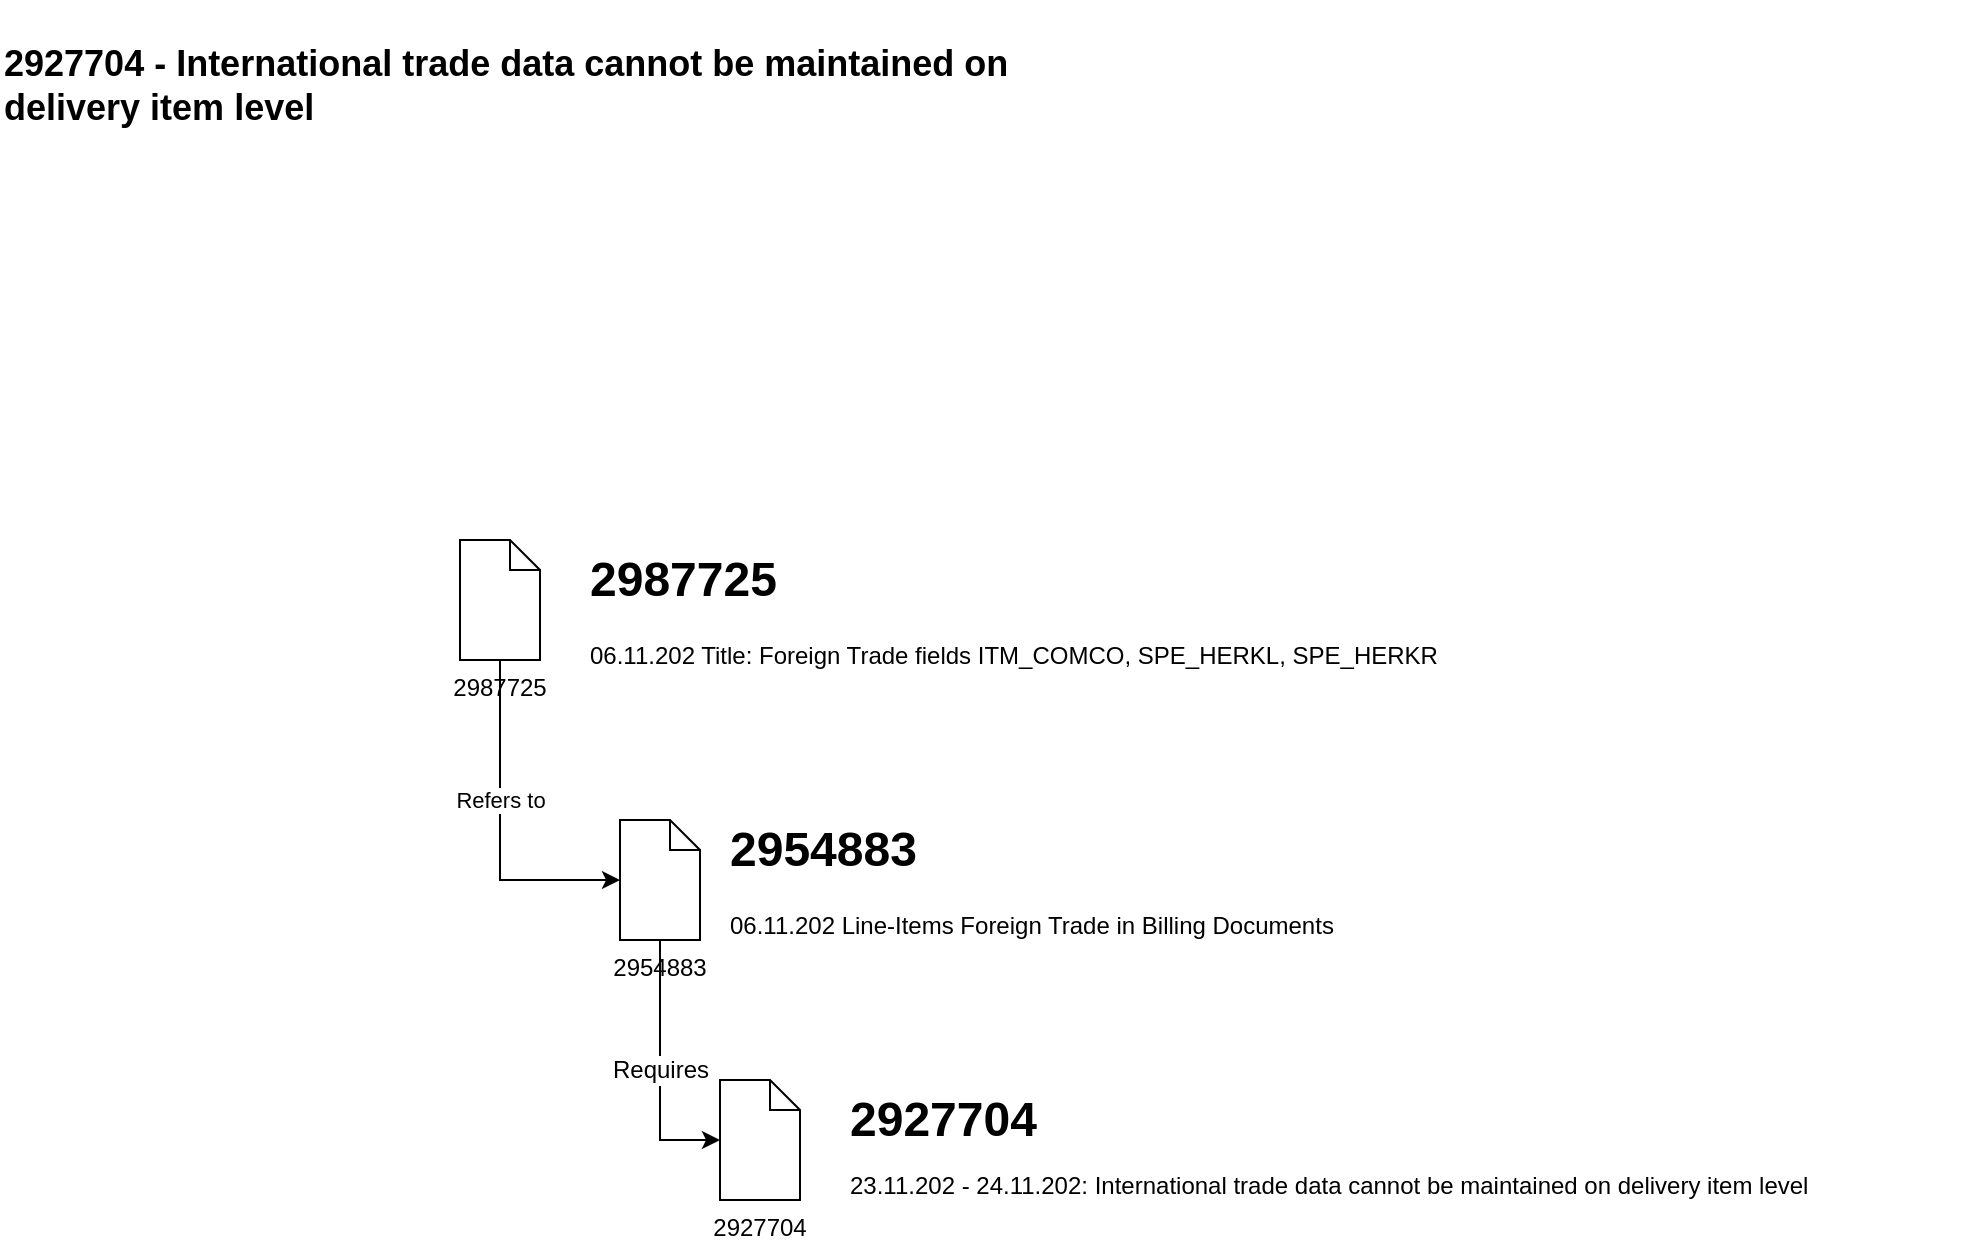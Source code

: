 <mxfile version="20.8.5" type="github">
  <diagram id="aOozax90lE9CIAlTON5P" name="Seite-1">
    <mxGraphModel dx="988" dy="897" grid="1" gridSize="10" guides="1" tooltips="1" connect="1" arrows="1" fold="1" page="1" pageScale="1" pageWidth="827" pageHeight="1169" math="0" shadow="0">
      <root>
        <mxCell id="0" />
        <mxCell id="1" parent="0" />
        <mxCell id="9rEcPFsqQncnjPelaJhz-1" value="&lt;span style=&quot;width: 75.72%;&quot; class=&quot;sapUxAPObjectPageHeaderIdentifierContainer&quot; id=&quot;__xmlview2--idObjectPageHeader-identifierLineContainer&quot;&gt;&lt;h2 class=&quot;sapUxAPObjectPageHeaderIdentifierTitle sapUxAPObjectPageHeaderIdentifierTitleForce&quot; id=&quot;__xmlview2--idObjectPageHeader-title&quot;&gt;&lt;span class=&quot;sapUxAPObjectPageHeaderTitleText sapUxAPObjectPageHeaderTitleTextWrappable&quot; id=&quot;__xmlview2--idObjectPageHeader-innerTitle&quot;&gt;2927704 - International trade data cannot be maintained on delivery item &lt;/span&gt;&lt;span class=&quot;sapUxAPObjectPageHeaderNowrapMarkers&quot;&gt;&lt;span class=&quot;sapUxAPObjectPageHeaderTitleText&quot;&gt;level&lt;/span&gt;&lt;div class=&quot;sapUiHidden&quot; aria-hidden=&quot;false&quot; id=&quot;__xmlview2--idObjectPageHeader-markers-aria&quot;&gt;&lt;/div&gt;&lt;span class=&quot;sapMObjStatusMarker&quot; aria-describedby=&quot;__xmlview2--idObjectPageHeader-markers-aria&quot; id=&quot;__xmlview2--idObjectPageHeader-markers&quot;&gt;&lt;span style=&quot;font-family: &#39;SAP\2dicons&#39;;&quot; class=&quot;sapUiIcon sapUiIconMirrorInRTL&quot; title=&quot;Favorite&quot; data-sap-ui-icon-content=&quot;&quot; aria-hidden=&quot;true&quot; role=&quot;presentation&quot; data-sap-ui=&quot;__xmlview2--idObjectPageHeader-favorite&quot; id=&quot;__xmlview2--idObjectPageHeader-favorite&quot;&gt;&lt;/span&gt;&lt;/span&gt;&lt;/span&gt;&lt;/h2&gt;&lt;/span&gt;" style="text;whiteSpace=wrap;html=1;" vertex="1" parent="1">
          <mxGeometry x="170" y="330" width="560" height="100" as="geometry" />
        </mxCell>
        <mxCell id="9rEcPFsqQncnjPelaJhz-2" value="2927704" style="shape=mxgraph.bpmn.data;labelPosition=center;verticalLabelPosition=bottom;align=center;verticalAlign=top;whiteSpace=wrap;size=15;html=1;" vertex="1" parent="1">
          <mxGeometry x="530" y="870" width="40" height="60" as="geometry" />
        </mxCell>
        <mxCell id="9rEcPFsqQncnjPelaJhz-7" value="&lt;h1 style=&quot;&quot;&gt;2927704 &lt;br&gt;&lt;font style=&quot;font-size: 12px;&quot;&gt;&lt;span style=&quot;font-weight: normal;&quot;&gt;23.11.202 - 24.11.202: &lt;/span&gt;&lt;/font&gt;&lt;font style=&quot;font-size: 12px;&quot;&gt;&lt;span style=&quot;font-weight: normal;&quot;&gt;&lt;font style=&quot;font-size: 12px;&quot;&gt;International trade data cannot be maintained on delivery item level&lt;/font&gt;&lt;/span&gt;&lt;/font&gt;&lt;/h1&gt;&lt;div&gt;&lt;b&gt;&lt;br&gt;&lt;/b&gt;&lt;/div&gt;&lt;div&gt;&lt;b&gt;&lt;br&gt;&lt;/b&gt;&lt;/div&gt;&lt;p&gt;Adds: LIPS CoO, RoO, CoC&lt;br&gt;&lt;/p&gt;" style="text;html=1;strokeColor=none;fillColor=none;spacing=5;spacingTop=-20;whiteSpace=wrap;overflow=hidden;rounded=0;" vertex="1" parent="1">
          <mxGeometry x="590" y="870" width="560" height="80" as="geometry" />
        </mxCell>
        <mxCell id="9rEcPFsqQncnjPelaJhz-18" value="Refers to" style="edgeStyle=orthogonalEdgeStyle;rounded=0;orthogonalLoop=1;jettySize=auto;html=1;" edge="1" parent="1" source="9rEcPFsqQncnjPelaJhz-8" target="9rEcPFsqQncnjPelaJhz-17">
          <mxGeometry x="-0.177" relative="1" as="geometry">
            <Array as="points">
              <mxPoint x="420" y="770" />
            </Array>
            <mxPoint as="offset" />
          </mxGeometry>
        </mxCell>
        <mxCell id="9rEcPFsqQncnjPelaJhz-8" value="2987725" style="shape=mxgraph.bpmn.data;labelPosition=center;verticalLabelPosition=bottom;align=center;verticalAlign=top;whiteSpace=wrap;size=15;html=1;" vertex="1" parent="1">
          <mxGeometry x="400" y="600" width="40" height="60" as="geometry" />
        </mxCell>
        <mxCell id="9rEcPFsqQncnjPelaJhz-15" value="&lt;h1&gt;2987725&lt;br&gt;&lt;/h1&gt;&lt;p&gt;06.11.202 Title: Foreign Trade fields ITM_COMCO, SPE_HERKL, SPE_HERKR&lt;br&gt;&lt;/p&gt;" style="text;html=1;strokeColor=none;fillColor=none;spacing=5;spacingTop=-20;whiteSpace=wrap;overflow=hidden;rounded=0;" vertex="1" parent="1">
          <mxGeometry x="460" y="600" width="580" height="100" as="geometry" />
        </mxCell>
        <mxCell id="9rEcPFsqQncnjPelaJhz-17" value="2954883 " style="shape=mxgraph.bpmn.data;labelPosition=center;verticalLabelPosition=bottom;align=center;verticalAlign=top;whiteSpace=wrap;size=15;html=1;" vertex="1" parent="1">
          <mxGeometry x="480" y="740" width="40" height="60" as="geometry" />
        </mxCell>
        <mxCell id="9rEcPFsqQncnjPelaJhz-20" value="&lt;h1&gt;2954883&lt;br&gt;&lt;/h1&gt;&lt;p&gt;06.11.202 Line-Items Foreign Trade in Billing Documents&lt;/p&gt;" style="text;html=1;strokeColor=none;fillColor=none;spacing=5;spacingTop=-20;whiteSpace=wrap;overflow=hidden;rounded=0;" vertex="1" parent="1">
          <mxGeometry x="530" y="735" width="390" height="70" as="geometry" />
        </mxCell>
        <mxCell id="9rEcPFsqQncnjPelaJhz-23" value="Requires" style="endArrow=classic;html=1;rounded=0;fontSize=12;exitX=0.5;exitY=1;exitDx=0;exitDy=0;exitPerimeter=0;entryX=0;entryY=0.5;entryDx=0;entryDy=0;entryPerimeter=0;" edge="1" parent="1" source="9rEcPFsqQncnjPelaJhz-17" target="9rEcPFsqQncnjPelaJhz-2">
          <mxGeometry width="50" height="50" relative="1" as="geometry">
            <mxPoint x="790" y="640" as="sourcePoint" />
            <mxPoint x="840" y="590" as="targetPoint" />
            <Array as="points">
              <mxPoint x="500" y="900" />
            </Array>
          </mxGeometry>
        </mxCell>
      </root>
    </mxGraphModel>
  </diagram>
</mxfile>
